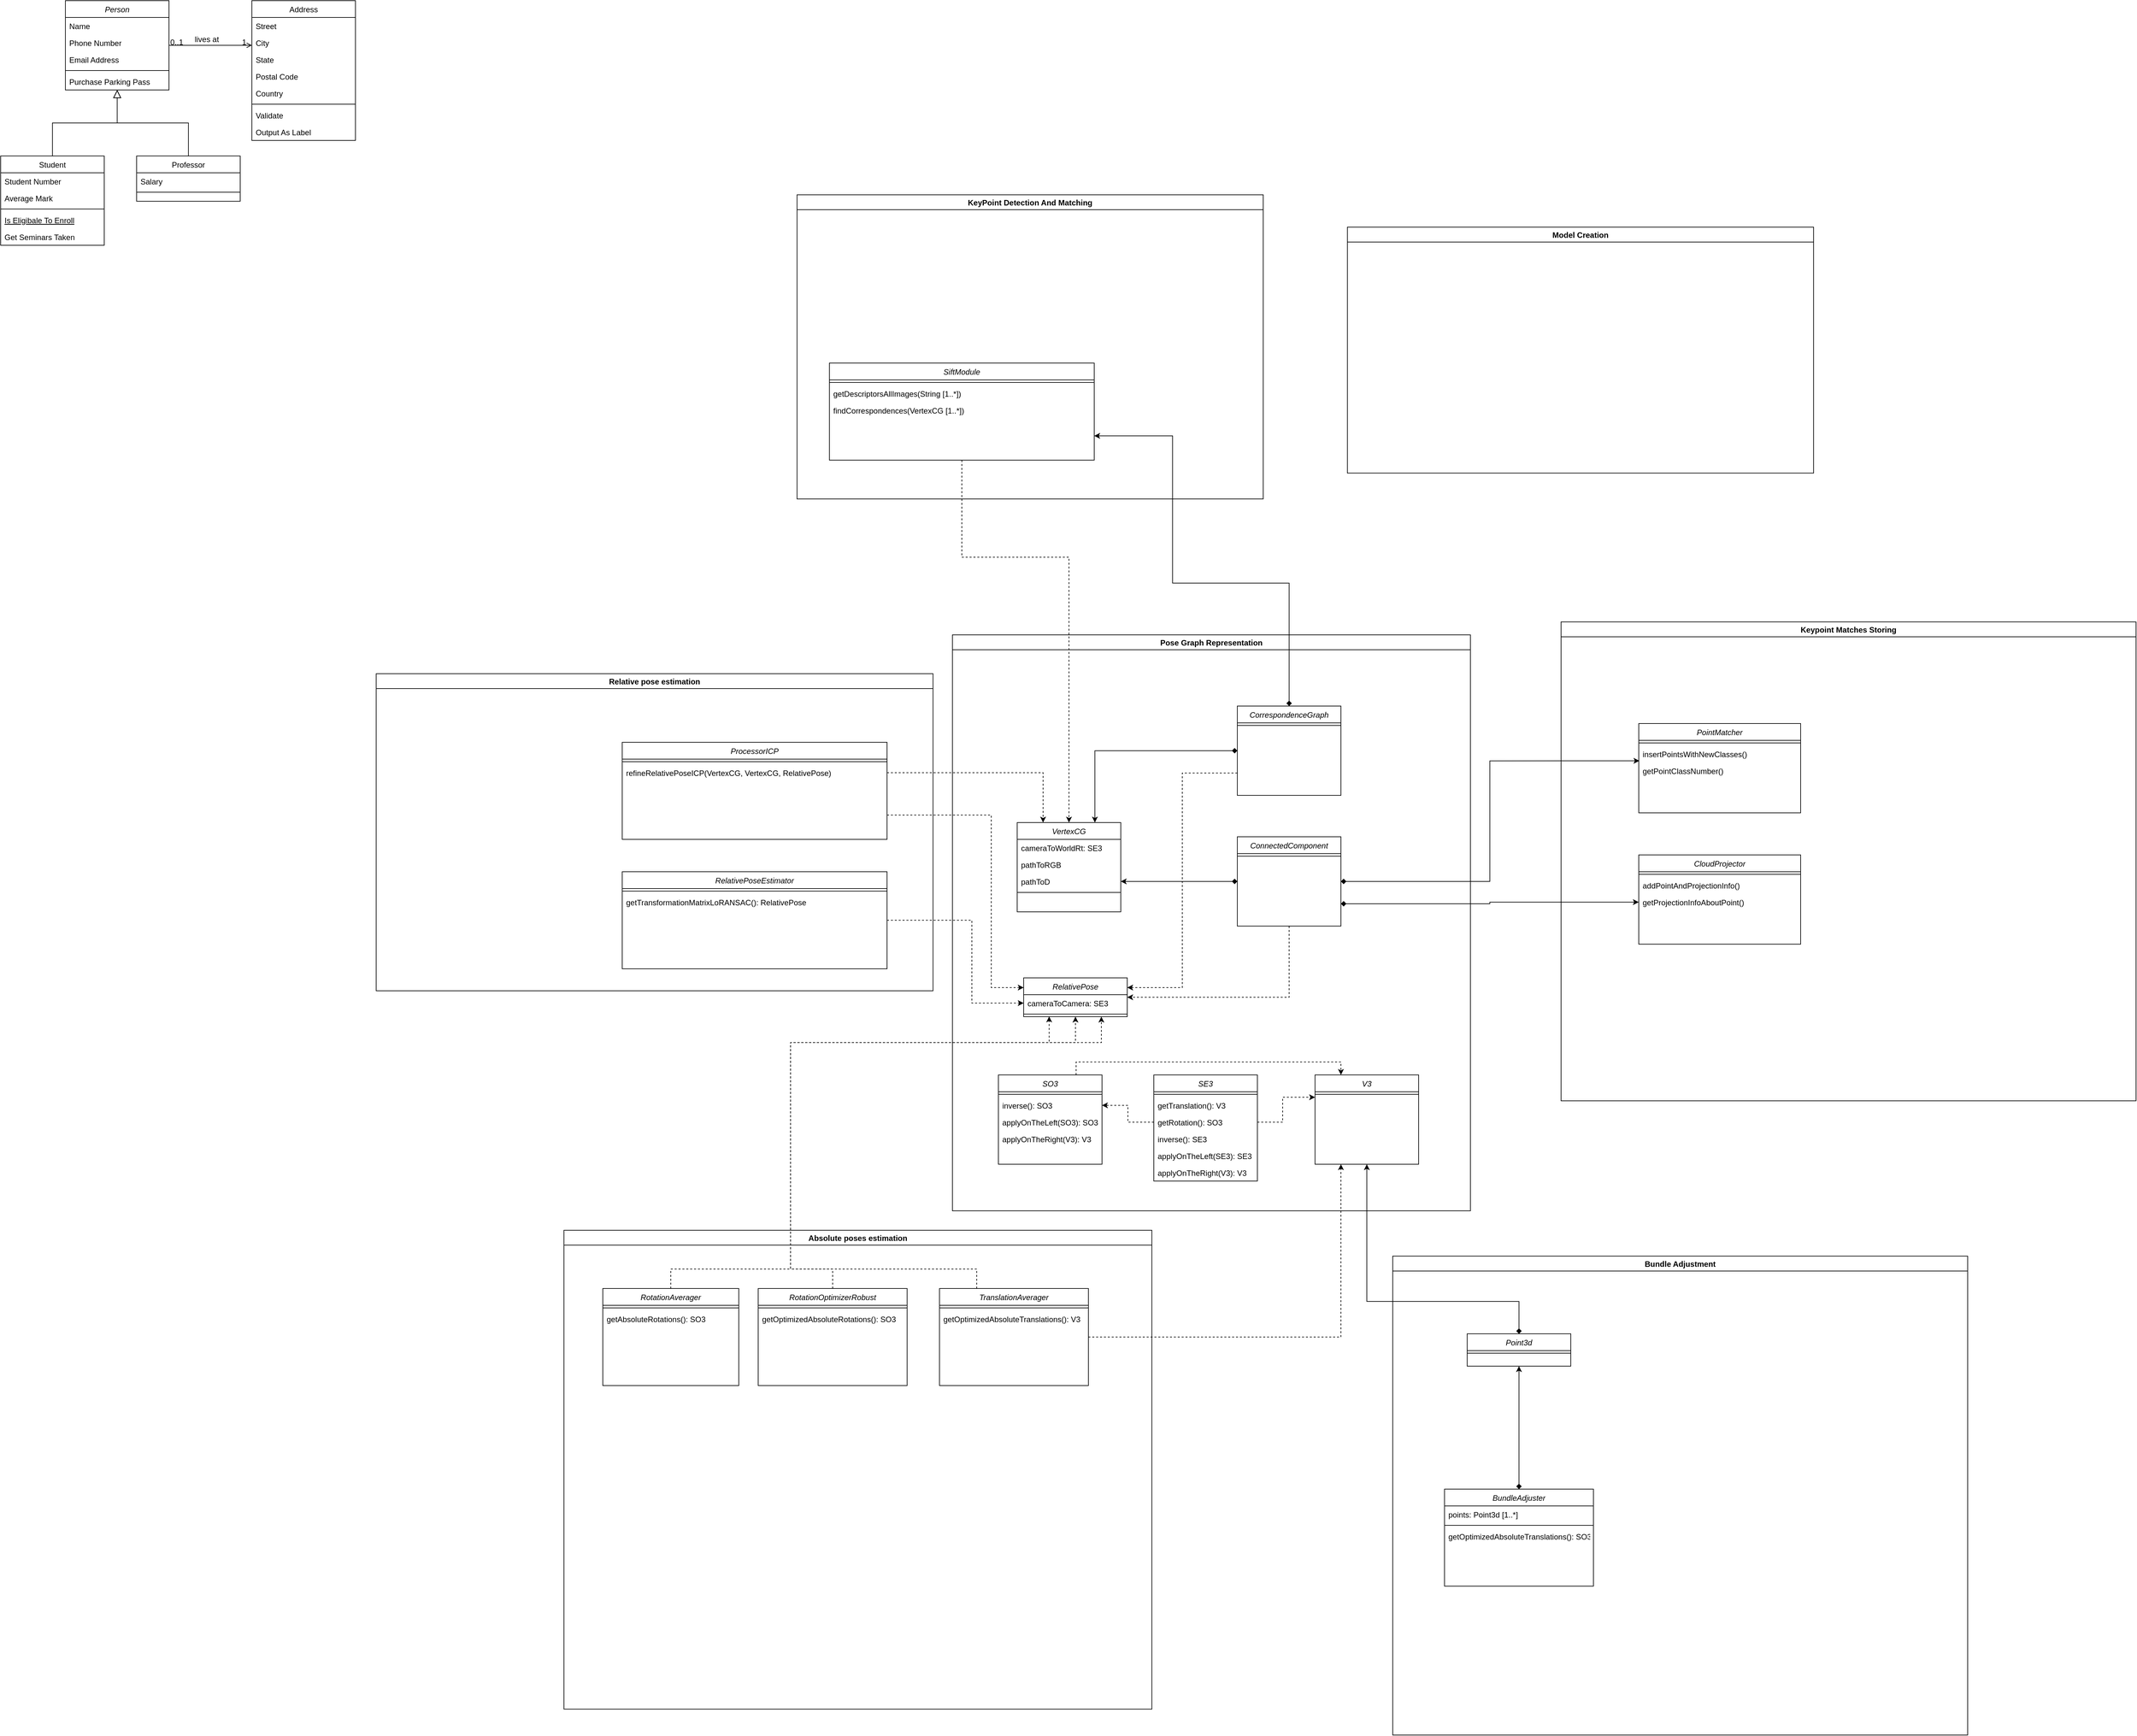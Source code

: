 <mxfile version="14.4.3" type="github">
  <diagram id="C5RBs43oDa-KdzZeNtuy" name="Page-1">
    <mxGraphModel dx="2174" dy="1967" grid="1" gridSize="10" guides="1" tooltips="1" connect="1" arrows="1" fold="1" page="1" pageScale="1" pageWidth="827" pageHeight="1169" math="0" shadow="0">
      <root>
        <mxCell id="WIyWlLk6GJQsqaUBKTNV-0" />
        <mxCell id="WIyWlLk6GJQsqaUBKTNV-1" parent="WIyWlLk6GJQsqaUBKTNV-0" />
        <mxCell id="zkfFHV4jXpPFQw0GAbJ--0" value="Person" style="swimlane;fontStyle=2;align=center;verticalAlign=top;childLayout=stackLayout;horizontal=1;startSize=26;horizontalStack=0;resizeParent=1;resizeLast=0;collapsible=1;marginBottom=0;rounded=0;shadow=0;strokeWidth=1;" parent="WIyWlLk6GJQsqaUBKTNV-1" vertex="1">
          <mxGeometry x="-200" y="-670" width="160" height="138" as="geometry">
            <mxRectangle x="230" y="140" width="160" height="26" as="alternateBounds" />
          </mxGeometry>
        </mxCell>
        <mxCell id="zkfFHV4jXpPFQw0GAbJ--1" value="Name" style="text;align=left;verticalAlign=top;spacingLeft=4;spacingRight=4;overflow=hidden;rotatable=0;points=[[0,0.5],[1,0.5]];portConstraint=eastwest;" parent="zkfFHV4jXpPFQw0GAbJ--0" vertex="1">
          <mxGeometry y="26" width="160" height="26" as="geometry" />
        </mxCell>
        <mxCell id="zkfFHV4jXpPFQw0GAbJ--2" value="Phone Number" style="text;align=left;verticalAlign=top;spacingLeft=4;spacingRight=4;overflow=hidden;rotatable=0;points=[[0,0.5],[1,0.5]];portConstraint=eastwest;rounded=0;shadow=0;html=0;" parent="zkfFHV4jXpPFQw0GAbJ--0" vertex="1">
          <mxGeometry y="52" width="160" height="26" as="geometry" />
        </mxCell>
        <mxCell id="zkfFHV4jXpPFQw0GAbJ--3" value="Email Address" style="text;align=left;verticalAlign=top;spacingLeft=4;spacingRight=4;overflow=hidden;rotatable=0;points=[[0,0.5],[1,0.5]];portConstraint=eastwest;rounded=0;shadow=0;html=0;" parent="zkfFHV4jXpPFQw0GAbJ--0" vertex="1">
          <mxGeometry y="78" width="160" height="26" as="geometry" />
        </mxCell>
        <mxCell id="zkfFHV4jXpPFQw0GAbJ--4" value="" style="line;html=1;strokeWidth=1;align=left;verticalAlign=middle;spacingTop=-1;spacingLeft=3;spacingRight=3;rotatable=0;labelPosition=right;points=[];portConstraint=eastwest;" parent="zkfFHV4jXpPFQw0GAbJ--0" vertex="1">
          <mxGeometry y="104" width="160" height="8" as="geometry" />
        </mxCell>
        <mxCell id="zkfFHV4jXpPFQw0GAbJ--5" value="Purchase Parking Pass" style="text;align=left;verticalAlign=top;spacingLeft=4;spacingRight=4;overflow=hidden;rotatable=0;points=[[0,0.5],[1,0.5]];portConstraint=eastwest;" parent="zkfFHV4jXpPFQw0GAbJ--0" vertex="1">
          <mxGeometry y="112" width="160" height="26" as="geometry" />
        </mxCell>
        <mxCell id="zkfFHV4jXpPFQw0GAbJ--6" value="Student" style="swimlane;fontStyle=0;align=center;verticalAlign=top;childLayout=stackLayout;horizontal=1;startSize=26;horizontalStack=0;resizeParent=1;resizeLast=0;collapsible=1;marginBottom=0;rounded=0;shadow=0;strokeWidth=1;" parent="WIyWlLk6GJQsqaUBKTNV-1" vertex="1">
          <mxGeometry x="-300" y="-430" width="160" height="138" as="geometry">
            <mxRectangle x="130" y="380" width="160" height="26" as="alternateBounds" />
          </mxGeometry>
        </mxCell>
        <mxCell id="zkfFHV4jXpPFQw0GAbJ--7" value="Student Number" style="text;align=left;verticalAlign=top;spacingLeft=4;spacingRight=4;overflow=hidden;rotatable=0;points=[[0,0.5],[1,0.5]];portConstraint=eastwest;" parent="zkfFHV4jXpPFQw0GAbJ--6" vertex="1">
          <mxGeometry y="26" width="160" height="26" as="geometry" />
        </mxCell>
        <mxCell id="zkfFHV4jXpPFQw0GAbJ--8" value="Average Mark" style="text;align=left;verticalAlign=top;spacingLeft=4;spacingRight=4;overflow=hidden;rotatable=0;points=[[0,0.5],[1,0.5]];portConstraint=eastwest;rounded=0;shadow=0;html=0;" parent="zkfFHV4jXpPFQw0GAbJ--6" vertex="1">
          <mxGeometry y="52" width="160" height="26" as="geometry" />
        </mxCell>
        <mxCell id="zkfFHV4jXpPFQw0GAbJ--9" value="" style="line;html=1;strokeWidth=1;align=left;verticalAlign=middle;spacingTop=-1;spacingLeft=3;spacingRight=3;rotatable=0;labelPosition=right;points=[];portConstraint=eastwest;" parent="zkfFHV4jXpPFQw0GAbJ--6" vertex="1">
          <mxGeometry y="78" width="160" height="8" as="geometry" />
        </mxCell>
        <mxCell id="zkfFHV4jXpPFQw0GAbJ--10" value="Is Eligibale To Enroll" style="text;align=left;verticalAlign=top;spacingLeft=4;spacingRight=4;overflow=hidden;rotatable=0;points=[[0,0.5],[1,0.5]];portConstraint=eastwest;fontStyle=4" parent="zkfFHV4jXpPFQw0GAbJ--6" vertex="1">
          <mxGeometry y="86" width="160" height="26" as="geometry" />
        </mxCell>
        <mxCell id="zkfFHV4jXpPFQw0GAbJ--11" value="Get Seminars Taken" style="text;align=left;verticalAlign=top;spacingLeft=4;spacingRight=4;overflow=hidden;rotatable=0;points=[[0,0.5],[1,0.5]];portConstraint=eastwest;" parent="zkfFHV4jXpPFQw0GAbJ--6" vertex="1">
          <mxGeometry y="112" width="160" height="26" as="geometry" />
        </mxCell>
        <mxCell id="zkfFHV4jXpPFQw0GAbJ--12" value="" style="endArrow=block;endSize=10;endFill=0;shadow=0;strokeWidth=1;rounded=0;edgeStyle=elbowEdgeStyle;elbow=vertical;" parent="WIyWlLk6GJQsqaUBKTNV-1" source="zkfFHV4jXpPFQw0GAbJ--6" target="zkfFHV4jXpPFQw0GAbJ--0" edge="1">
          <mxGeometry width="160" relative="1" as="geometry">
            <mxPoint x="-220" y="-587" as="sourcePoint" />
            <mxPoint x="-220" y="-587" as="targetPoint" />
          </mxGeometry>
        </mxCell>
        <mxCell id="zkfFHV4jXpPFQw0GAbJ--13" value="Professor" style="swimlane;fontStyle=0;align=center;verticalAlign=top;childLayout=stackLayout;horizontal=1;startSize=26;horizontalStack=0;resizeParent=1;resizeLast=0;collapsible=1;marginBottom=0;rounded=0;shadow=0;strokeWidth=1;" parent="WIyWlLk6GJQsqaUBKTNV-1" vertex="1">
          <mxGeometry x="-90" y="-430" width="160" height="70" as="geometry">
            <mxRectangle x="340" y="380" width="170" height="26" as="alternateBounds" />
          </mxGeometry>
        </mxCell>
        <mxCell id="zkfFHV4jXpPFQw0GAbJ--14" value="Salary" style="text;align=left;verticalAlign=top;spacingLeft=4;spacingRight=4;overflow=hidden;rotatable=0;points=[[0,0.5],[1,0.5]];portConstraint=eastwest;" parent="zkfFHV4jXpPFQw0GAbJ--13" vertex="1">
          <mxGeometry y="26" width="160" height="26" as="geometry" />
        </mxCell>
        <mxCell id="zkfFHV4jXpPFQw0GAbJ--15" value="" style="line;html=1;strokeWidth=1;align=left;verticalAlign=middle;spacingTop=-1;spacingLeft=3;spacingRight=3;rotatable=0;labelPosition=right;points=[];portConstraint=eastwest;" parent="zkfFHV4jXpPFQw0GAbJ--13" vertex="1">
          <mxGeometry y="52" width="160" height="8" as="geometry" />
        </mxCell>
        <mxCell id="zkfFHV4jXpPFQw0GAbJ--16" value="" style="endArrow=block;endSize=10;endFill=0;shadow=0;strokeWidth=1;rounded=0;edgeStyle=elbowEdgeStyle;elbow=vertical;" parent="WIyWlLk6GJQsqaUBKTNV-1" source="zkfFHV4jXpPFQw0GAbJ--13" target="zkfFHV4jXpPFQw0GAbJ--0" edge="1">
          <mxGeometry width="160" relative="1" as="geometry">
            <mxPoint x="-210" y="-417" as="sourcePoint" />
            <mxPoint x="-110" y="-519" as="targetPoint" />
          </mxGeometry>
        </mxCell>
        <mxCell id="zkfFHV4jXpPFQw0GAbJ--17" value="Address" style="swimlane;fontStyle=0;align=center;verticalAlign=top;childLayout=stackLayout;horizontal=1;startSize=26;horizontalStack=0;resizeParent=1;resizeLast=0;collapsible=1;marginBottom=0;rounded=0;shadow=0;strokeWidth=1;" parent="WIyWlLk6GJQsqaUBKTNV-1" vertex="1">
          <mxGeometry x="88" y="-670" width="160" height="216" as="geometry">
            <mxRectangle x="550" y="140" width="160" height="26" as="alternateBounds" />
          </mxGeometry>
        </mxCell>
        <mxCell id="zkfFHV4jXpPFQw0GAbJ--18" value="Street" style="text;align=left;verticalAlign=top;spacingLeft=4;spacingRight=4;overflow=hidden;rotatable=0;points=[[0,0.5],[1,0.5]];portConstraint=eastwest;" parent="zkfFHV4jXpPFQw0GAbJ--17" vertex="1">
          <mxGeometry y="26" width="160" height="26" as="geometry" />
        </mxCell>
        <mxCell id="zkfFHV4jXpPFQw0GAbJ--19" value="City" style="text;align=left;verticalAlign=top;spacingLeft=4;spacingRight=4;overflow=hidden;rotatable=0;points=[[0,0.5],[1,0.5]];portConstraint=eastwest;rounded=0;shadow=0;html=0;" parent="zkfFHV4jXpPFQw0GAbJ--17" vertex="1">
          <mxGeometry y="52" width="160" height="26" as="geometry" />
        </mxCell>
        <mxCell id="zkfFHV4jXpPFQw0GAbJ--20" value="State" style="text;align=left;verticalAlign=top;spacingLeft=4;spacingRight=4;overflow=hidden;rotatable=0;points=[[0,0.5],[1,0.5]];portConstraint=eastwest;rounded=0;shadow=0;html=0;" parent="zkfFHV4jXpPFQw0GAbJ--17" vertex="1">
          <mxGeometry y="78" width="160" height="26" as="geometry" />
        </mxCell>
        <mxCell id="zkfFHV4jXpPFQw0GAbJ--21" value="Postal Code" style="text;align=left;verticalAlign=top;spacingLeft=4;spacingRight=4;overflow=hidden;rotatable=0;points=[[0,0.5],[1,0.5]];portConstraint=eastwest;rounded=0;shadow=0;html=0;" parent="zkfFHV4jXpPFQw0GAbJ--17" vertex="1">
          <mxGeometry y="104" width="160" height="26" as="geometry" />
        </mxCell>
        <mxCell id="zkfFHV4jXpPFQw0GAbJ--22" value="Country" style="text;align=left;verticalAlign=top;spacingLeft=4;spacingRight=4;overflow=hidden;rotatable=0;points=[[0,0.5],[1,0.5]];portConstraint=eastwest;rounded=0;shadow=0;html=0;" parent="zkfFHV4jXpPFQw0GAbJ--17" vertex="1">
          <mxGeometry y="130" width="160" height="26" as="geometry" />
        </mxCell>
        <mxCell id="zkfFHV4jXpPFQw0GAbJ--23" value="" style="line;html=1;strokeWidth=1;align=left;verticalAlign=middle;spacingTop=-1;spacingLeft=3;spacingRight=3;rotatable=0;labelPosition=right;points=[];portConstraint=eastwest;" parent="zkfFHV4jXpPFQw0GAbJ--17" vertex="1">
          <mxGeometry y="156" width="160" height="8" as="geometry" />
        </mxCell>
        <mxCell id="zkfFHV4jXpPFQw0GAbJ--24" value="Validate" style="text;align=left;verticalAlign=top;spacingLeft=4;spacingRight=4;overflow=hidden;rotatable=0;points=[[0,0.5],[1,0.5]];portConstraint=eastwest;" parent="zkfFHV4jXpPFQw0GAbJ--17" vertex="1">
          <mxGeometry y="164" width="160" height="26" as="geometry" />
        </mxCell>
        <mxCell id="zkfFHV4jXpPFQw0GAbJ--25" value="Output As Label" style="text;align=left;verticalAlign=top;spacingLeft=4;spacingRight=4;overflow=hidden;rotatable=0;points=[[0,0.5],[1,0.5]];portConstraint=eastwest;" parent="zkfFHV4jXpPFQw0GAbJ--17" vertex="1">
          <mxGeometry y="190" width="160" height="26" as="geometry" />
        </mxCell>
        <mxCell id="zkfFHV4jXpPFQw0GAbJ--26" value="" style="endArrow=open;shadow=0;strokeWidth=1;rounded=0;endFill=1;edgeStyle=elbowEdgeStyle;elbow=vertical;" parent="WIyWlLk6GJQsqaUBKTNV-1" source="zkfFHV4jXpPFQw0GAbJ--0" target="zkfFHV4jXpPFQw0GAbJ--17" edge="1">
          <mxGeometry x="0.5" y="41" relative="1" as="geometry">
            <mxPoint x="-40" y="-598" as="sourcePoint" />
            <mxPoint x="120" y="-598" as="targetPoint" />
            <mxPoint x="-40" y="32" as="offset" />
          </mxGeometry>
        </mxCell>
        <mxCell id="zkfFHV4jXpPFQw0GAbJ--27" value="0..1" style="resizable=0;align=left;verticalAlign=bottom;labelBackgroundColor=none;fontSize=12;" parent="zkfFHV4jXpPFQw0GAbJ--26" connectable="0" vertex="1">
          <mxGeometry x="-1" relative="1" as="geometry">
            <mxPoint y="4" as="offset" />
          </mxGeometry>
        </mxCell>
        <mxCell id="zkfFHV4jXpPFQw0GAbJ--28" value="1" style="resizable=0;align=right;verticalAlign=bottom;labelBackgroundColor=none;fontSize=12;" parent="zkfFHV4jXpPFQw0GAbJ--26" connectable="0" vertex="1">
          <mxGeometry x="1" relative="1" as="geometry">
            <mxPoint x="-7" y="4" as="offset" />
          </mxGeometry>
        </mxCell>
        <mxCell id="zkfFHV4jXpPFQw0GAbJ--29" value="lives at" style="text;html=1;resizable=0;points=[];;align=center;verticalAlign=middle;labelBackgroundColor=none;rounded=0;shadow=0;strokeWidth=1;fontSize=12;" parent="zkfFHV4jXpPFQw0GAbJ--26" vertex="1" connectable="0">
          <mxGeometry x="0.5" y="49" relative="1" as="geometry">
            <mxPoint x="-38" y="40" as="offset" />
          </mxGeometry>
        </mxCell>
        <mxCell id="IcgnAojGQ9MKMJ6lJXnP-0" value="Pose Graph Representation" style="swimlane;" vertex="1" parent="WIyWlLk6GJQsqaUBKTNV-1">
          <mxGeometry x="1170" y="310" width="800" height="890" as="geometry" />
        </mxCell>
        <mxCell id="IcgnAojGQ9MKMJ6lJXnP-6" value="VertexCG" style="swimlane;fontStyle=2;align=center;verticalAlign=top;childLayout=stackLayout;horizontal=1;startSize=26;horizontalStack=0;resizeParent=1;resizeLast=0;collapsible=1;marginBottom=0;rounded=0;shadow=0;strokeWidth=1;" vertex="1" parent="IcgnAojGQ9MKMJ6lJXnP-0">
          <mxGeometry x="100" y="290" width="160" height="138" as="geometry">
            <mxRectangle x="230" y="140" width="160" height="26" as="alternateBounds" />
          </mxGeometry>
        </mxCell>
        <mxCell id="IcgnAojGQ9MKMJ6lJXnP-7" value="cameraToWorldRt: SE3" style="text;align=left;verticalAlign=top;spacingLeft=4;spacingRight=4;overflow=hidden;rotatable=0;points=[[0,0.5],[1,0.5]];portConstraint=eastwest;" vertex="1" parent="IcgnAojGQ9MKMJ6lJXnP-6">
          <mxGeometry y="26" width="160" height="26" as="geometry" />
        </mxCell>
        <mxCell id="IcgnAojGQ9MKMJ6lJXnP-8" value="pathToRGB" style="text;align=left;verticalAlign=top;spacingLeft=4;spacingRight=4;overflow=hidden;rotatable=0;points=[[0,0.5],[1,0.5]];portConstraint=eastwest;rounded=0;shadow=0;html=0;" vertex="1" parent="IcgnAojGQ9MKMJ6lJXnP-6">
          <mxGeometry y="52" width="160" height="26" as="geometry" />
        </mxCell>
        <mxCell id="IcgnAojGQ9MKMJ6lJXnP-9" value="pathToD" style="text;align=left;verticalAlign=top;spacingLeft=4;spacingRight=4;overflow=hidden;rotatable=0;points=[[0,0.5],[1,0.5]];portConstraint=eastwest;rounded=0;shadow=0;html=0;" vertex="1" parent="IcgnAojGQ9MKMJ6lJXnP-6">
          <mxGeometry y="78" width="160" height="26" as="geometry" />
        </mxCell>
        <mxCell id="IcgnAojGQ9MKMJ6lJXnP-10" value="" style="line;html=1;strokeWidth=1;align=left;verticalAlign=middle;spacingTop=-1;spacingLeft=3;spacingRight=3;rotatable=0;labelPosition=right;points=[];portConstraint=eastwest;" vertex="1" parent="IcgnAojGQ9MKMJ6lJXnP-6">
          <mxGeometry y="104" width="160" height="8" as="geometry" />
        </mxCell>
        <mxCell id="IcgnAojGQ9MKMJ6lJXnP-17" style="edgeStyle=orthogonalEdgeStyle;rounded=0;orthogonalLoop=1;jettySize=auto;html=1;exitX=0;exitY=0.5;exitDx=0;exitDy=0;entryX=0.75;entryY=0;entryDx=0;entryDy=0;startArrow=diamond;startFill=1;" edge="1" parent="IcgnAojGQ9MKMJ6lJXnP-0" source="IcgnAojGQ9MKMJ6lJXnP-12" target="IcgnAojGQ9MKMJ6lJXnP-6">
          <mxGeometry relative="1" as="geometry" />
        </mxCell>
        <mxCell id="IcgnAojGQ9MKMJ6lJXnP-53" style="edgeStyle=orthogonalEdgeStyle;rounded=0;orthogonalLoop=1;jettySize=auto;html=1;exitX=0;exitY=0.75;exitDx=0;exitDy=0;entryX=1;entryY=0.25;entryDx=0;entryDy=0;dashed=1;startArrow=none;startFill=0;" edge="1" parent="IcgnAojGQ9MKMJ6lJXnP-0" source="IcgnAojGQ9MKMJ6lJXnP-12" target="IcgnAojGQ9MKMJ6lJXnP-43">
          <mxGeometry relative="1" as="geometry" />
        </mxCell>
        <mxCell id="IcgnAojGQ9MKMJ6lJXnP-12" value="CorrespondenceGraph" style="swimlane;fontStyle=2;align=center;verticalAlign=top;childLayout=stackLayout;horizontal=1;startSize=26;horizontalStack=0;resizeParent=1;resizeLast=0;collapsible=1;marginBottom=0;rounded=0;shadow=0;strokeWidth=1;" vertex="1" parent="IcgnAojGQ9MKMJ6lJXnP-0">
          <mxGeometry x="440" y="110" width="160" height="138" as="geometry">
            <mxRectangle x="230" y="140" width="160" height="26" as="alternateBounds" />
          </mxGeometry>
        </mxCell>
        <mxCell id="IcgnAojGQ9MKMJ6lJXnP-16" value="" style="line;html=1;strokeWidth=1;align=left;verticalAlign=middle;spacingTop=-1;spacingLeft=3;spacingRight=3;rotatable=0;labelPosition=right;points=[];portConstraint=eastwest;" vertex="1" parent="IcgnAojGQ9MKMJ6lJXnP-12">
          <mxGeometry y="26" width="160" height="8" as="geometry" />
        </mxCell>
        <mxCell id="IcgnAojGQ9MKMJ6lJXnP-20" style="edgeStyle=orthogonalEdgeStyle;rounded=0;orthogonalLoop=1;jettySize=auto;html=1;exitX=0;exitY=0.5;exitDx=0;exitDy=0;entryX=1;entryY=0.5;entryDx=0;entryDy=0;startArrow=diamond;startFill=1;" edge="1" parent="IcgnAojGQ9MKMJ6lJXnP-0" source="IcgnAojGQ9MKMJ6lJXnP-18" target="IcgnAojGQ9MKMJ6lJXnP-9">
          <mxGeometry relative="1" as="geometry" />
        </mxCell>
        <mxCell id="IcgnAojGQ9MKMJ6lJXnP-52" style="edgeStyle=orthogonalEdgeStyle;rounded=0;orthogonalLoop=1;jettySize=auto;html=1;exitX=0.5;exitY=1;exitDx=0;exitDy=0;entryX=1;entryY=0.5;entryDx=0;entryDy=0;dashed=1;startArrow=none;startFill=0;" edge="1" parent="IcgnAojGQ9MKMJ6lJXnP-0" source="IcgnAojGQ9MKMJ6lJXnP-18" target="IcgnAojGQ9MKMJ6lJXnP-43">
          <mxGeometry relative="1" as="geometry" />
        </mxCell>
        <mxCell id="IcgnAojGQ9MKMJ6lJXnP-18" value="ConnectedComponent" style="swimlane;fontStyle=2;align=center;verticalAlign=top;childLayout=stackLayout;horizontal=1;startSize=26;horizontalStack=0;resizeParent=1;resizeLast=0;collapsible=1;marginBottom=0;rounded=0;shadow=0;strokeWidth=1;" vertex="1" parent="IcgnAojGQ9MKMJ6lJXnP-0">
          <mxGeometry x="440" y="312" width="160" height="138" as="geometry">
            <mxRectangle x="230" y="140" width="160" height="26" as="alternateBounds" />
          </mxGeometry>
        </mxCell>
        <mxCell id="IcgnAojGQ9MKMJ6lJXnP-19" value="" style="line;html=1;strokeWidth=1;align=left;verticalAlign=middle;spacingTop=-1;spacingLeft=3;spacingRight=3;rotatable=0;labelPosition=right;points=[];portConstraint=eastwest;" vertex="1" parent="IcgnAojGQ9MKMJ6lJXnP-18">
          <mxGeometry y="26" width="160" height="8" as="geometry" />
        </mxCell>
        <mxCell id="IcgnAojGQ9MKMJ6lJXnP-43" value="RelativePose" style="swimlane;fontStyle=2;align=center;verticalAlign=top;childLayout=stackLayout;horizontal=1;startSize=26;horizontalStack=0;resizeParent=1;resizeLast=0;collapsible=1;marginBottom=0;rounded=0;shadow=0;strokeWidth=1;" vertex="1" parent="IcgnAojGQ9MKMJ6lJXnP-0">
          <mxGeometry x="110" y="530" width="160" height="60" as="geometry">
            <mxRectangle x="230" y="140" width="160" height="26" as="alternateBounds" />
          </mxGeometry>
        </mxCell>
        <mxCell id="IcgnAojGQ9MKMJ6lJXnP-44" value="cameraToCamera: SE3" style="text;align=left;verticalAlign=top;spacingLeft=4;spacingRight=4;overflow=hidden;rotatable=0;points=[[0,0.5],[1,0.5]];portConstraint=eastwest;" vertex="1" parent="IcgnAojGQ9MKMJ6lJXnP-43">
          <mxGeometry y="26" width="160" height="26" as="geometry" />
        </mxCell>
        <mxCell id="IcgnAojGQ9MKMJ6lJXnP-47" value="" style="line;html=1;strokeWidth=1;align=left;verticalAlign=middle;spacingTop=-1;spacingLeft=3;spacingRight=3;rotatable=0;labelPosition=right;points=[];portConstraint=eastwest;" vertex="1" parent="IcgnAojGQ9MKMJ6lJXnP-43">
          <mxGeometry y="52" width="160" height="8" as="geometry" />
        </mxCell>
        <mxCell id="IcgnAojGQ9MKMJ6lJXnP-104" style="edgeStyle=orthogonalEdgeStyle;rounded=0;orthogonalLoop=1;jettySize=auto;html=1;exitX=1;exitY=0.5;exitDx=0;exitDy=0;entryX=0;entryY=0.25;entryDx=0;entryDy=0;startArrow=none;startFill=0;dashed=1;" edge="1" parent="IcgnAojGQ9MKMJ6lJXnP-0" source="IcgnAojGQ9MKMJ6lJXnP-71" target="IcgnAojGQ9MKMJ6lJXnP-88">
          <mxGeometry relative="1" as="geometry">
            <Array as="points">
              <mxPoint x="510" y="753" />
              <mxPoint x="510" y="715" />
            </Array>
          </mxGeometry>
        </mxCell>
        <mxCell id="IcgnAojGQ9MKMJ6lJXnP-63" value="SE3" style="swimlane;fontStyle=2;align=center;verticalAlign=top;childLayout=stackLayout;horizontal=1;startSize=26;horizontalStack=0;resizeParent=1;resizeLast=0;collapsible=1;marginBottom=0;rounded=0;shadow=0;strokeWidth=1;" vertex="1" parent="IcgnAojGQ9MKMJ6lJXnP-0">
          <mxGeometry x="311" y="680" width="160" height="164" as="geometry">
            <mxRectangle x="230" y="140" width="160" height="26" as="alternateBounds" />
          </mxGeometry>
        </mxCell>
        <mxCell id="IcgnAojGQ9MKMJ6lJXnP-65" value="" style="line;html=1;strokeWidth=1;align=left;verticalAlign=middle;spacingTop=-1;spacingLeft=3;spacingRight=3;rotatable=0;labelPosition=right;points=[];portConstraint=eastwest;" vertex="1" parent="IcgnAojGQ9MKMJ6lJXnP-63">
          <mxGeometry y="26" width="160" height="8" as="geometry" />
        </mxCell>
        <mxCell id="IcgnAojGQ9MKMJ6lJXnP-72" value="getTranslation(): V3" style="text;align=left;verticalAlign=top;spacingLeft=4;spacingRight=4;overflow=hidden;rotatable=0;points=[[0,0.5],[1,0.5]];portConstraint=eastwest;" vertex="1" parent="IcgnAojGQ9MKMJ6lJXnP-63">
          <mxGeometry y="34" width="160" height="26" as="geometry" />
        </mxCell>
        <mxCell id="IcgnAojGQ9MKMJ6lJXnP-71" value="getRotation(): SO3" style="text;align=left;verticalAlign=top;spacingLeft=4;spacingRight=4;overflow=hidden;rotatable=0;points=[[0,0.5],[1,0.5]];portConstraint=eastwest;" vertex="1" parent="IcgnAojGQ9MKMJ6lJXnP-63">
          <mxGeometry y="60" width="160" height="26" as="geometry" />
        </mxCell>
        <mxCell id="IcgnAojGQ9MKMJ6lJXnP-73" value="inverse(): SE3" style="text;align=left;verticalAlign=top;spacingLeft=4;spacingRight=4;overflow=hidden;rotatable=0;points=[[0,0.5],[1,0.5]];portConstraint=eastwest;" vertex="1" parent="IcgnAojGQ9MKMJ6lJXnP-63">
          <mxGeometry y="86" width="160" height="26" as="geometry" />
        </mxCell>
        <mxCell id="IcgnAojGQ9MKMJ6lJXnP-74" value="applyOnTheLeft(SE3): SE3" style="text;align=left;verticalAlign=top;spacingLeft=4;spacingRight=4;overflow=hidden;rotatable=0;points=[[0,0.5],[1,0.5]];portConstraint=eastwest;" vertex="1" parent="IcgnAojGQ9MKMJ6lJXnP-63">
          <mxGeometry y="112" width="160" height="26" as="geometry" />
        </mxCell>
        <mxCell id="IcgnAojGQ9MKMJ6lJXnP-101" value="applyOnTheRight(V3): V3" style="text;align=left;verticalAlign=top;spacingLeft=4;spacingRight=4;overflow=hidden;rotatable=0;points=[[0,0.5],[1,0.5]];portConstraint=eastwest;" vertex="1" parent="IcgnAojGQ9MKMJ6lJXnP-63">
          <mxGeometry y="138" width="160" height="26" as="geometry" />
        </mxCell>
        <mxCell id="IcgnAojGQ9MKMJ6lJXnP-103" style="edgeStyle=orthogonalEdgeStyle;rounded=0;orthogonalLoop=1;jettySize=auto;html=1;exitX=0.75;exitY=0;exitDx=0;exitDy=0;entryX=0.25;entryY=0;entryDx=0;entryDy=0;dashed=1;startArrow=none;startFill=0;" edge="1" parent="IcgnAojGQ9MKMJ6lJXnP-0" source="IcgnAojGQ9MKMJ6lJXnP-75" target="IcgnAojGQ9MKMJ6lJXnP-88">
          <mxGeometry relative="1" as="geometry" />
        </mxCell>
        <mxCell id="IcgnAojGQ9MKMJ6lJXnP-75" value="SO3" style="swimlane;fontStyle=2;align=center;verticalAlign=top;childLayout=stackLayout;horizontal=1;startSize=26;horizontalStack=0;resizeParent=1;resizeLast=0;collapsible=1;marginBottom=0;rounded=0;shadow=0;strokeWidth=1;" vertex="1" parent="IcgnAojGQ9MKMJ6lJXnP-0">
          <mxGeometry x="71" y="680" width="160" height="138" as="geometry">
            <mxRectangle x="230" y="140" width="160" height="26" as="alternateBounds" />
          </mxGeometry>
        </mxCell>
        <mxCell id="IcgnAojGQ9MKMJ6lJXnP-76" value="" style="line;html=1;strokeWidth=1;align=left;verticalAlign=middle;spacingTop=-1;spacingLeft=3;spacingRight=3;rotatable=0;labelPosition=right;points=[];portConstraint=eastwest;" vertex="1" parent="IcgnAojGQ9MKMJ6lJXnP-75">
          <mxGeometry y="26" width="160" height="8" as="geometry" />
        </mxCell>
        <mxCell id="IcgnAojGQ9MKMJ6lJXnP-79" value="inverse(): SO3" style="text;align=left;verticalAlign=top;spacingLeft=4;spacingRight=4;overflow=hidden;rotatable=0;points=[[0,0.5],[1,0.5]];portConstraint=eastwest;" vertex="1" parent="IcgnAojGQ9MKMJ6lJXnP-75">
          <mxGeometry y="34" width="160" height="26" as="geometry" />
        </mxCell>
        <mxCell id="IcgnAojGQ9MKMJ6lJXnP-80" value="applyOnTheLeft(SO3): SO3" style="text;align=left;verticalAlign=top;spacingLeft=4;spacingRight=4;overflow=hidden;rotatable=0;points=[[0,0.5],[1,0.5]];portConstraint=eastwest;" vertex="1" parent="IcgnAojGQ9MKMJ6lJXnP-75">
          <mxGeometry y="60" width="160" height="26" as="geometry" />
        </mxCell>
        <mxCell id="IcgnAojGQ9MKMJ6lJXnP-102" value="applyOnTheRight(V3): V3" style="text;align=left;verticalAlign=top;spacingLeft=4;spacingRight=4;overflow=hidden;rotatable=0;points=[[0,0.5],[1,0.5]];portConstraint=eastwest;" vertex="1" parent="IcgnAojGQ9MKMJ6lJXnP-75">
          <mxGeometry y="86" width="160" height="26" as="geometry" />
        </mxCell>
        <mxCell id="IcgnAojGQ9MKMJ6lJXnP-81" style="edgeStyle=orthogonalEdgeStyle;rounded=0;orthogonalLoop=1;jettySize=auto;html=1;exitX=0;exitY=0.5;exitDx=0;exitDy=0;entryX=1;entryY=0.5;entryDx=0;entryDy=0;startArrow=none;startFill=0;dashed=1;" edge="1" parent="IcgnAojGQ9MKMJ6lJXnP-0" source="IcgnAojGQ9MKMJ6lJXnP-71" target="IcgnAojGQ9MKMJ6lJXnP-79">
          <mxGeometry relative="1" as="geometry" />
        </mxCell>
        <mxCell id="IcgnAojGQ9MKMJ6lJXnP-88" value="V3" style="swimlane;fontStyle=2;align=center;verticalAlign=top;childLayout=stackLayout;horizontal=1;startSize=26;horizontalStack=0;resizeParent=1;resizeLast=0;collapsible=1;marginBottom=0;rounded=0;shadow=0;strokeWidth=1;" vertex="1" parent="IcgnAojGQ9MKMJ6lJXnP-0">
          <mxGeometry x="560" y="680" width="160" height="138" as="geometry">
            <mxRectangle x="230" y="140" width="160" height="26" as="alternateBounds" />
          </mxGeometry>
        </mxCell>
        <mxCell id="IcgnAojGQ9MKMJ6lJXnP-89" value="" style="line;html=1;strokeWidth=1;align=left;verticalAlign=middle;spacingTop=-1;spacingLeft=3;spacingRight=3;rotatable=0;labelPosition=right;points=[];portConstraint=eastwest;" vertex="1" parent="IcgnAojGQ9MKMJ6lJXnP-88">
          <mxGeometry y="26" width="160" height="8" as="geometry" />
        </mxCell>
        <mxCell id="IcgnAojGQ9MKMJ6lJXnP-1" value="Relative pose estimation" style="swimlane;" vertex="1" parent="WIyWlLk6GJQsqaUBKTNV-1">
          <mxGeometry x="280" y="370" width="860" height="490" as="geometry" />
        </mxCell>
        <mxCell id="IcgnAojGQ9MKMJ6lJXnP-34" value="RelativePoseEstimator" style="swimlane;fontStyle=2;align=center;verticalAlign=top;childLayout=stackLayout;horizontal=1;startSize=26;horizontalStack=0;resizeParent=1;resizeLast=0;collapsible=1;marginBottom=0;rounded=0;shadow=0;strokeWidth=1;" vertex="1" parent="IcgnAojGQ9MKMJ6lJXnP-1">
          <mxGeometry x="380" y="306" width="409" height="150" as="geometry">
            <mxRectangle x="230" y="140" width="160" height="26" as="alternateBounds" />
          </mxGeometry>
        </mxCell>
        <mxCell id="IcgnAojGQ9MKMJ6lJXnP-35" value="" style="line;html=1;strokeWidth=1;align=left;verticalAlign=middle;spacingTop=-1;spacingLeft=3;spacingRight=3;rotatable=0;labelPosition=right;points=[];portConstraint=eastwest;" vertex="1" parent="IcgnAojGQ9MKMJ6lJXnP-34">
          <mxGeometry y="26" width="409" height="8" as="geometry" />
        </mxCell>
        <mxCell id="IcgnAojGQ9MKMJ6lJXnP-36" value="getTransformationMatrixLoRANSAC(): RelativePose" style="text;align=left;verticalAlign=top;spacingLeft=4;spacingRight=4;overflow=hidden;rotatable=0;points=[[0,0.5],[1,0.5]];portConstraint=eastwest;rounded=0;shadow=0;html=0;" vertex="1" parent="IcgnAojGQ9MKMJ6lJXnP-34">
          <mxGeometry y="34" width="409" height="26" as="geometry" />
        </mxCell>
        <mxCell id="IcgnAojGQ9MKMJ6lJXnP-39" value="ProcessorICP" style="swimlane;fontStyle=2;align=center;verticalAlign=top;childLayout=stackLayout;horizontal=1;startSize=26;horizontalStack=0;resizeParent=1;resizeLast=0;collapsible=1;marginBottom=0;rounded=0;shadow=0;strokeWidth=1;" vertex="1" parent="IcgnAojGQ9MKMJ6lJXnP-1">
          <mxGeometry x="380" y="106" width="409" height="150" as="geometry">
            <mxRectangle x="230" y="140" width="160" height="26" as="alternateBounds" />
          </mxGeometry>
        </mxCell>
        <mxCell id="IcgnAojGQ9MKMJ6lJXnP-40" value="" style="line;html=1;strokeWidth=1;align=left;verticalAlign=middle;spacingTop=-1;spacingLeft=3;spacingRight=3;rotatable=0;labelPosition=right;points=[];portConstraint=eastwest;" vertex="1" parent="IcgnAojGQ9MKMJ6lJXnP-39">
          <mxGeometry y="26" width="409" height="8" as="geometry" />
        </mxCell>
        <mxCell id="IcgnAojGQ9MKMJ6lJXnP-41" value="refineRelativePoseICP(VertexCG, VertexCG, RelativePose)" style="text;align=left;verticalAlign=top;spacingLeft=4;spacingRight=4;overflow=hidden;rotatable=0;points=[[0,0.5],[1,0.5]];portConstraint=eastwest;rounded=0;shadow=0;html=0;" vertex="1" parent="IcgnAojGQ9MKMJ6lJXnP-39">
          <mxGeometry y="34" width="409" height="26" as="geometry" />
        </mxCell>
        <mxCell id="IcgnAojGQ9MKMJ6lJXnP-2" value="Absolute poses estimation" style="swimlane;" vertex="1" parent="WIyWlLk6GJQsqaUBKTNV-1">
          <mxGeometry x="570" y="1230" width="908" height="740" as="geometry" />
        </mxCell>
        <mxCell id="IcgnAojGQ9MKMJ6lJXnP-60" value="RotationAverager" style="swimlane;fontStyle=2;align=center;verticalAlign=top;childLayout=stackLayout;horizontal=1;startSize=26;horizontalStack=0;resizeParent=1;resizeLast=0;collapsible=1;marginBottom=0;rounded=0;shadow=0;strokeWidth=1;" vertex="1" parent="IcgnAojGQ9MKMJ6lJXnP-2">
          <mxGeometry x="60" y="90" width="210" height="150" as="geometry">
            <mxRectangle x="230" y="140" width="160" height="26" as="alternateBounds" />
          </mxGeometry>
        </mxCell>
        <mxCell id="IcgnAojGQ9MKMJ6lJXnP-61" value="" style="line;html=1;strokeWidth=1;align=left;verticalAlign=middle;spacingTop=-1;spacingLeft=3;spacingRight=3;rotatable=0;labelPosition=right;points=[];portConstraint=eastwest;" vertex="1" parent="IcgnAojGQ9MKMJ6lJXnP-60">
          <mxGeometry y="26" width="210" height="8" as="geometry" />
        </mxCell>
        <mxCell id="IcgnAojGQ9MKMJ6lJXnP-62" value="getAbsoluteRotations(): SO3 " style="text;align=left;verticalAlign=top;spacingLeft=4;spacingRight=4;overflow=hidden;rotatable=0;points=[[0,0.5],[1,0.5]];portConstraint=eastwest;rounded=0;shadow=0;html=0;" vertex="1" parent="IcgnAojGQ9MKMJ6lJXnP-60">
          <mxGeometry y="34" width="210" height="26" as="geometry" />
        </mxCell>
        <mxCell id="IcgnAojGQ9MKMJ6lJXnP-82" value="RotationOptimizerRobust&#xa;" style="swimlane;fontStyle=2;align=center;verticalAlign=top;childLayout=stackLayout;horizontal=1;startSize=26;horizontalStack=0;resizeParent=1;resizeLast=0;collapsible=1;marginBottom=0;rounded=0;shadow=0;strokeWidth=1;" vertex="1" parent="IcgnAojGQ9MKMJ6lJXnP-2">
          <mxGeometry x="300" y="90" width="230" height="150" as="geometry">
            <mxRectangle x="230" y="140" width="160" height="26" as="alternateBounds" />
          </mxGeometry>
        </mxCell>
        <mxCell id="IcgnAojGQ9MKMJ6lJXnP-83" value="" style="line;html=1;strokeWidth=1;align=left;verticalAlign=middle;spacingTop=-1;spacingLeft=3;spacingRight=3;rotatable=0;labelPosition=right;points=[];portConstraint=eastwest;" vertex="1" parent="IcgnAojGQ9MKMJ6lJXnP-82">
          <mxGeometry y="26" width="230" height="8" as="geometry" />
        </mxCell>
        <mxCell id="IcgnAojGQ9MKMJ6lJXnP-84" value="getOptimizedAbsoluteRotations(): SO3 " style="text;align=left;verticalAlign=top;spacingLeft=4;spacingRight=4;overflow=hidden;rotatable=0;points=[[0,0.5],[1,0.5]];portConstraint=eastwest;rounded=0;shadow=0;html=0;" vertex="1" parent="IcgnAojGQ9MKMJ6lJXnP-82">
          <mxGeometry y="34" width="230" height="26" as="geometry" />
        </mxCell>
        <mxCell id="IcgnAojGQ9MKMJ6lJXnP-85" value="TranslationAverager&#xa;" style="swimlane;fontStyle=2;align=center;verticalAlign=top;childLayout=stackLayout;horizontal=1;startSize=26;horizontalStack=0;resizeParent=1;resizeLast=0;collapsible=1;marginBottom=0;rounded=0;shadow=0;strokeWidth=1;" vertex="1" parent="IcgnAojGQ9MKMJ6lJXnP-2">
          <mxGeometry x="580" y="90" width="230" height="150" as="geometry">
            <mxRectangle x="230" y="140" width="160" height="26" as="alternateBounds" />
          </mxGeometry>
        </mxCell>
        <mxCell id="IcgnAojGQ9MKMJ6lJXnP-86" value="" style="line;html=1;strokeWidth=1;align=left;verticalAlign=middle;spacingTop=-1;spacingLeft=3;spacingRight=3;rotatable=0;labelPosition=right;points=[];portConstraint=eastwest;" vertex="1" parent="IcgnAojGQ9MKMJ6lJXnP-85">
          <mxGeometry y="26" width="230" height="8" as="geometry" />
        </mxCell>
        <mxCell id="IcgnAojGQ9MKMJ6lJXnP-87" value="getOptimizedAbsoluteTranslations(): V3 " style="text;align=left;verticalAlign=top;spacingLeft=4;spacingRight=4;overflow=hidden;rotatable=0;points=[[0,0.5],[1,0.5]];portConstraint=eastwest;rounded=0;shadow=0;html=0;" vertex="1" parent="IcgnAojGQ9MKMJ6lJXnP-85">
          <mxGeometry y="34" width="230" height="26" as="geometry" />
        </mxCell>
        <mxCell id="IcgnAojGQ9MKMJ6lJXnP-3" value="Bundle Adjustment" style="swimlane;" vertex="1" parent="WIyWlLk6GJQsqaUBKTNV-1">
          <mxGeometry x="1850" y="1270" width="888" height="740" as="geometry" />
        </mxCell>
        <mxCell id="IcgnAojGQ9MKMJ6lJXnP-116" style="edgeStyle=orthogonalEdgeStyle;rounded=0;orthogonalLoop=1;jettySize=auto;html=1;exitX=0.5;exitY=0;exitDx=0;exitDy=0;entryX=0.5;entryY=1;entryDx=0;entryDy=0;startArrow=diamond;startFill=1;" edge="1" parent="IcgnAojGQ9MKMJ6lJXnP-3" source="IcgnAojGQ9MKMJ6lJXnP-108" target="IcgnAojGQ9MKMJ6lJXnP-113">
          <mxGeometry relative="1" as="geometry" />
        </mxCell>
        <mxCell id="IcgnAojGQ9MKMJ6lJXnP-108" value="BundleAdjuster" style="swimlane;fontStyle=2;align=center;verticalAlign=top;childLayout=stackLayout;horizontal=1;startSize=26;horizontalStack=0;resizeParent=1;resizeLast=0;collapsible=1;marginBottom=0;rounded=0;shadow=0;strokeWidth=1;" vertex="1" parent="IcgnAojGQ9MKMJ6lJXnP-3">
          <mxGeometry x="80" y="360" width="230" height="150" as="geometry">
            <mxRectangle x="230" y="140" width="160" height="26" as="alternateBounds" />
          </mxGeometry>
        </mxCell>
        <mxCell id="IcgnAojGQ9MKMJ6lJXnP-111" value="points: Point3d [1..*]" style="text;align=left;verticalAlign=top;spacingLeft=4;spacingRight=4;overflow=hidden;rotatable=0;points=[[0,0.5],[1,0.5]];portConstraint=eastwest;" vertex="1" parent="IcgnAojGQ9MKMJ6lJXnP-108">
          <mxGeometry y="26" width="230" height="26" as="geometry" />
        </mxCell>
        <mxCell id="IcgnAojGQ9MKMJ6lJXnP-109" value="" style="line;html=1;strokeWidth=1;align=left;verticalAlign=middle;spacingTop=-1;spacingLeft=3;spacingRight=3;rotatable=0;labelPosition=right;points=[];portConstraint=eastwest;" vertex="1" parent="IcgnAojGQ9MKMJ6lJXnP-108">
          <mxGeometry y="52" width="230" height="8" as="geometry" />
        </mxCell>
        <mxCell id="IcgnAojGQ9MKMJ6lJXnP-110" value="getOptimizedAbsoluteTranslations(): SO3 " style="text;align=left;verticalAlign=top;spacingLeft=4;spacingRight=4;overflow=hidden;rotatable=0;points=[[0,0.5],[1,0.5]];portConstraint=eastwest;rounded=0;shadow=0;html=0;" vertex="1" parent="IcgnAojGQ9MKMJ6lJXnP-108">
          <mxGeometry y="60" width="230" height="26" as="geometry" />
        </mxCell>
        <mxCell id="IcgnAojGQ9MKMJ6lJXnP-113" value="Point3d" style="swimlane;fontStyle=2;align=center;verticalAlign=top;childLayout=stackLayout;horizontal=1;startSize=26;horizontalStack=0;resizeParent=1;resizeLast=0;collapsible=1;marginBottom=0;rounded=0;shadow=0;strokeWidth=1;" vertex="1" parent="IcgnAojGQ9MKMJ6lJXnP-3">
          <mxGeometry x="115" y="120" width="160" height="50" as="geometry">
            <mxRectangle x="230" y="140" width="160" height="26" as="alternateBounds" />
          </mxGeometry>
        </mxCell>
        <mxCell id="IcgnAojGQ9MKMJ6lJXnP-114" value="" style="line;html=1;strokeWidth=1;align=left;verticalAlign=middle;spacingTop=-1;spacingLeft=3;spacingRight=3;rotatable=0;labelPosition=right;points=[];portConstraint=eastwest;" vertex="1" parent="IcgnAojGQ9MKMJ6lJXnP-113">
          <mxGeometry y="26" width="160" height="8" as="geometry" />
        </mxCell>
        <mxCell id="IcgnAojGQ9MKMJ6lJXnP-4" value="Model Creation" style="swimlane;" vertex="1" parent="WIyWlLk6GJQsqaUBKTNV-1">
          <mxGeometry x="1780" y="-320" width="720" height="380" as="geometry" />
        </mxCell>
        <mxCell id="IcgnAojGQ9MKMJ6lJXnP-5" value="Keypoint Matches Storing" style="swimlane;" vertex="1" parent="WIyWlLk6GJQsqaUBKTNV-1">
          <mxGeometry x="2110" y="290" width="888" height="740" as="geometry" />
        </mxCell>
        <mxCell id="IcgnAojGQ9MKMJ6lJXnP-21" value="PointMatcher" style="swimlane;fontStyle=2;align=center;verticalAlign=top;childLayout=stackLayout;horizontal=1;startSize=26;horizontalStack=0;resizeParent=1;resizeLast=0;collapsible=1;marginBottom=0;rounded=0;shadow=0;strokeWidth=1;" vertex="1" parent="IcgnAojGQ9MKMJ6lJXnP-5">
          <mxGeometry x="120" y="157" width="250" height="138" as="geometry">
            <mxRectangle x="230" y="140" width="160" height="26" as="alternateBounds" />
          </mxGeometry>
        </mxCell>
        <mxCell id="IcgnAojGQ9MKMJ6lJXnP-25" value="" style="line;html=1;strokeWidth=1;align=left;verticalAlign=middle;spacingTop=-1;spacingLeft=3;spacingRight=3;rotatable=0;labelPosition=right;points=[];portConstraint=eastwest;" vertex="1" parent="IcgnAojGQ9MKMJ6lJXnP-21">
          <mxGeometry y="26" width="250" height="8" as="geometry" />
        </mxCell>
        <mxCell id="IcgnAojGQ9MKMJ6lJXnP-26" value="insertPointsWithNewClasses()" style="text;align=left;verticalAlign=top;spacingLeft=4;spacingRight=4;overflow=hidden;rotatable=0;points=[[0,0.5],[1,0.5]];portConstraint=eastwest;rounded=0;shadow=0;html=0;" vertex="1" parent="IcgnAojGQ9MKMJ6lJXnP-21">
          <mxGeometry y="34" width="250" height="26" as="geometry" />
        </mxCell>
        <mxCell id="IcgnAojGQ9MKMJ6lJXnP-27" value="getPointClassNumber()" style="text;align=left;verticalAlign=top;spacingLeft=4;spacingRight=4;overflow=hidden;rotatable=0;points=[[0,0.5],[1,0.5]];portConstraint=eastwest;rounded=0;shadow=0;html=0;" vertex="1" parent="IcgnAojGQ9MKMJ6lJXnP-21">
          <mxGeometry y="60" width="250" height="26" as="geometry" />
        </mxCell>
        <mxCell id="IcgnAojGQ9MKMJ6lJXnP-28" value="CloudProjector" style="swimlane;fontStyle=2;align=center;verticalAlign=top;childLayout=stackLayout;horizontal=1;startSize=26;horizontalStack=0;resizeParent=1;resizeLast=0;collapsible=1;marginBottom=0;rounded=0;shadow=0;strokeWidth=1;" vertex="1" parent="IcgnAojGQ9MKMJ6lJXnP-5">
          <mxGeometry x="120" y="360" width="250" height="138" as="geometry">
            <mxRectangle x="230" y="140" width="160" height="26" as="alternateBounds" />
          </mxGeometry>
        </mxCell>
        <mxCell id="IcgnAojGQ9MKMJ6lJXnP-29" value="" style="line;html=1;strokeWidth=1;align=left;verticalAlign=middle;spacingTop=-1;spacingLeft=3;spacingRight=3;rotatable=0;labelPosition=right;points=[];portConstraint=eastwest;" vertex="1" parent="IcgnAojGQ9MKMJ6lJXnP-28">
          <mxGeometry y="26" width="250" height="8" as="geometry" />
        </mxCell>
        <mxCell id="IcgnAojGQ9MKMJ6lJXnP-30" value="addPointAndProjectionInfo()" style="text;align=left;verticalAlign=top;spacingLeft=4;spacingRight=4;overflow=hidden;rotatable=0;points=[[0,0.5],[1,0.5]];portConstraint=eastwest;rounded=0;shadow=0;html=0;" vertex="1" parent="IcgnAojGQ9MKMJ6lJXnP-28">
          <mxGeometry y="34" width="250" height="26" as="geometry" />
        </mxCell>
        <mxCell id="IcgnAojGQ9MKMJ6lJXnP-31" value="getProjectionInfoAboutPoint()" style="text;align=left;verticalAlign=top;spacingLeft=4;spacingRight=4;overflow=hidden;rotatable=0;points=[[0,0.5],[1,0.5]];portConstraint=eastwest;rounded=0;shadow=0;html=0;" vertex="1" parent="IcgnAojGQ9MKMJ6lJXnP-28">
          <mxGeometry y="60" width="250" height="26" as="geometry" />
        </mxCell>
        <mxCell id="IcgnAojGQ9MKMJ6lJXnP-32" style="edgeStyle=orthogonalEdgeStyle;rounded=0;orthogonalLoop=1;jettySize=auto;html=1;exitX=1;exitY=0.5;exitDx=0;exitDy=0;entryX=0.004;entryY=-0.09;entryDx=0;entryDy=0;entryPerimeter=0;startArrow=diamond;startFill=1;" edge="1" parent="WIyWlLk6GJQsqaUBKTNV-1" source="IcgnAojGQ9MKMJ6lJXnP-18" target="IcgnAojGQ9MKMJ6lJXnP-27">
          <mxGeometry relative="1" as="geometry" />
        </mxCell>
        <mxCell id="IcgnAojGQ9MKMJ6lJXnP-33" style="edgeStyle=orthogonalEdgeStyle;rounded=0;orthogonalLoop=1;jettySize=auto;html=1;exitX=1;exitY=0.75;exitDx=0;exitDy=0;entryX=0;entryY=0.5;entryDx=0;entryDy=0;startArrow=diamond;startFill=1;" edge="1" parent="WIyWlLk6GJQsqaUBKTNV-1" source="IcgnAojGQ9MKMJ6lJXnP-18" target="IcgnAojGQ9MKMJ6lJXnP-31">
          <mxGeometry relative="1" as="geometry" />
        </mxCell>
        <mxCell id="IcgnAojGQ9MKMJ6lJXnP-42" style="edgeStyle=orthogonalEdgeStyle;rounded=0;orthogonalLoop=1;jettySize=auto;html=1;exitX=1;exitY=0.5;exitDx=0;exitDy=0;entryX=0.25;entryY=0;entryDx=0;entryDy=0;startArrow=none;startFill=0;dashed=1;" edge="1" parent="WIyWlLk6GJQsqaUBKTNV-1" source="IcgnAojGQ9MKMJ6lJXnP-41" target="IcgnAojGQ9MKMJ6lJXnP-6">
          <mxGeometry relative="1" as="geometry" />
        </mxCell>
        <mxCell id="IcgnAojGQ9MKMJ6lJXnP-48" style="edgeStyle=orthogonalEdgeStyle;rounded=0;orthogonalLoop=1;jettySize=auto;html=1;exitX=1;exitY=0.75;exitDx=0;exitDy=0;entryX=0;entryY=0.25;entryDx=0;entryDy=0;dashed=1;startArrow=none;startFill=0;" edge="1" parent="WIyWlLk6GJQsqaUBKTNV-1" source="IcgnAojGQ9MKMJ6lJXnP-39" target="IcgnAojGQ9MKMJ6lJXnP-43">
          <mxGeometry relative="1" as="geometry">
            <Array as="points">
              <mxPoint x="1230" y="589" />
              <mxPoint x="1230" y="855" />
            </Array>
          </mxGeometry>
        </mxCell>
        <mxCell id="IcgnAojGQ9MKMJ6lJXnP-49" style="edgeStyle=orthogonalEdgeStyle;rounded=0;orthogonalLoop=1;jettySize=auto;html=1;exitX=1;exitY=0.5;exitDx=0;exitDy=0;entryX=0;entryY=0.5;entryDx=0;entryDy=0;dashed=1;startArrow=none;startFill=0;" edge="1" parent="WIyWlLk6GJQsqaUBKTNV-1" source="IcgnAojGQ9MKMJ6lJXnP-34" target="IcgnAojGQ9MKMJ6lJXnP-44">
          <mxGeometry relative="1" as="geometry">
            <Array as="points">
              <mxPoint x="1200" y="751" />
              <mxPoint x="1200" y="879" />
            </Array>
          </mxGeometry>
        </mxCell>
        <mxCell id="IcgnAojGQ9MKMJ6lJXnP-50" value="KeyPoint Detection And Matching" style="swimlane;" vertex="1" parent="WIyWlLk6GJQsqaUBKTNV-1">
          <mxGeometry x="930" y="-370" width="720" height="470" as="geometry" />
        </mxCell>
        <mxCell id="IcgnAojGQ9MKMJ6lJXnP-54" value="SiftModule" style="swimlane;fontStyle=2;align=center;verticalAlign=top;childLayout=stackLayout;horizontal=1;startSize=26;horizontalStack=0;resizeParent=1;resizeLast=0;collapsible=1;marginBottom=0;rounded=0;shadow=0;strokeWidth=1;" vertex="1" parent="IcgnAojGQ9MKMJ6lJXnP-50">
          <mxGeometry x="50" y="260" width="409" height="150" as="geometry">
            <mxRectangle x="230" y="140" width="160" height="26" as="alternateBounds" />
          </mxGeometry>
        </mxCell>
        <mxCell id="IcgnAojGQ9MKMJ6lJXnP-55" value="" style="line;html=1;strokeWidth=1;align=left;verticalAlign=middle;spacingTop=-1;spacingLeft=3;spacingRight=3;rotatable=0;labelPosition=right;points=[];portConstraint=eastwest;" vertex="1" parent="IcgnAojGQ9MKMJ6lJXnP-54">
          <mxGeometry y="26" width="409" height="8" as="geometry" />
        </mxCell>
        <mxCell id="IcgnAojGQ9MKMJ6lJXnP-56" value="getDescriptorsAllImages(String [1..*])&#xa;" style="text;align=left;verticalAlign=top;spacingLeft=4;spacingRight=4;overflow=hidden;rotatable=0;points=[[0,0.5],[1,0.5]];portConstraint=eastwest;rounded=0;shadow=0;html=0;" vertex="1" parent="IcgnAojGQ9MKMJ6lJXnP-54">
          <mxGeometry y="34" width="409" height="26" as="geometry" />
        </mxCell>
        <mxCell id="IcgnAojGQ9MKMJ6lJXnP-57" value="findCorrespondences(VertexCG [1..*])" style="text;align=left;verticalAlign=top;spacingLeft=4;spacingRight=4;overflow=hidden;rotatable=0;points=[[0,0.5],[1,0.5]];portConstraint=eastwest;rounded=0;shadow=0;html=0;" vertex="1" parent="IcgnAojGQ9MKMJ6lJXnP-54">
          <mxGeometry y="60" width="409" height="26" as="geometry" />
        </mxCell>
        <mxCell id="IcgnAojGQ9MKMJ6lJXnP-58" style="edgeStyle=orthogonalEdgeStyle;rounded=0;orthogonalLoop=1;jettySize=auto;html=1;exitX=0.5;exitY=1;exitDx=0;exitDy=0;entryX=0.5;entryY=0;entryDx=0;entryDy=0;dashed=1;startArrow=none;startFill=0;" edge="1" parent="WIyWlLk6GJQsqaUBKTNV-1" source="IcgnAojGQ9MKMJ6lJXnP-54" target="IcgnAojGQ9MKMJ6lJXnP-6">
          <mxGeometry relative="1" as="geometry">
            <Array as="points">
              <mxPoint x="1185" y="190" />
              <mxPoint x="1350" y="190" />
            </Array>
          </mxGeometry>
        </mxCell>
        <mxCell id="IcgnAojGQ9MKMJ6lJXnP-59" style="edgeStyle=orthogonalEdgeStyle;rounded=0;orthogonalLoop=1;jettySize=auto;html=1;exitX=0.5;exitY=0;exitDx=0;exitDy=0;startArrow=diamond;startFill=1;entryX=1;entryY=0.75;entryDx=0;entryDy=0;" edge="1" parent="WIyWlLk6GJQsqaUBKTNV-1" source="IcgnAojGQ9MKMJ6lJXnP-12" target="IcgnAojGQ9MKMJ6lJXnP-54">
          <mxGeometry relative="1" as="geometry">
            <mxPoint x="1320" y="30" as="targetPoint" />
            <Array as="points">
              <mxPoint x="1690" y="230" />
              <mxPoint x="1510" y="230" />
              <mxPoint x="1510" y="2" />
            </Array>
          </mxGeometry>
        </mxCell>
        <mxCell id="IcgnAojGQ9MKMJ6lJXnP-105" style="edgeStyle=orthogonalEdgeStyle;rounded=0;orthogonalLoop=1;jettySize=auto;html=1;exitX=0.5;exitY=0;exitDx=0;exitDy=0;entryX=0.5;entryY=1;entryDx=0;entryDy=0;startArrow=none;startFill=0;dashed=1;" edge="1" parent="WIyWlLk6GJQsqaUBKTNV-1" source="IcgnAojGQ9MKMJ6lJXnP-82" target="IcgnAojGQ9MKMJ6lJXnP-43">
          <mxGeometry relative="1" as="geometry">
            <Array as="points">
              <mxPoint x="985" y="1290" />
              <mxPoint x="920" y="1290" />
              <mxPoint x="920" y="940" />
              <mxPoint x="1360" y="940" />
            </Array>
          </mxGeometry>
        </mxCell>
        <mxCell id="IcgnAojGQ9MKMJ6lJXnP-106" style="edgeStyle=orthogonalEdgeStyle;rounded=0;orthogonalLoop=1;jettySize=auto;html=1;exitX=0.5;exitY=0;exitDx=0;exitDy=0;entryX=0.246;entryY=0.958;entryDx=0;entryDy=0;entryPerimeter=0;dashed=1;startArrow=none;startFill=0;" edge="1" parent="WIyWlLk6GJQsqaUBKTNV-1" source="IcgnAojGQ9MKMJ6lJXnP-60" target="IcgnAojGQ9MKMJ6lJXnP-47">
          <mxGeometry relative="1" as="geometry">
            <Array as="points">
              <mxPoint x="735" y="1290" />
              <mxPoint x="920" y="1290" />
              <mxPoint x="920" y="940" />
              <mxPoint x="1319" y="940" />
            </Array>
          </mxGeometry>
        </mxCell>
        <mxCell id="IcgnAojGQ9MKMJ6lJXnP-107" style="edgeStyle=orthogonalEdgeStyle;rounded=0;orthogonalLoop=1;jettySize=auto;html=1;exitX=0.25;exitY=0;exitDx=0;exitDy=0;entryX=0.75;entryY=1;entryDx=0;entryDy=0;dashed=1;startArrow=none;startFill=0;" edge="1" parent="WIyWlLk6GJQsqaUBKTNV-1" source="IcgnAojGQ9MKMJ6lJXnP-85" target="IcgnAojGQ9MKMJ6lJXnP-43">
          <mxGeometry relative="1" as="geometry">
            <Array as="points">
              <mxPoint x="1208" y="1290" />
              <mxPoint x="920" y="1290" />
              <mxPoint x="920" y="940" />
              <mxPoint x="1400" y="940" />
            </Array>
          </mxGeometry>
        </mxCell>
        <mxCell id="IcgnAojGQ9MKMJ6lJXnP-112" style="edgeStyle=orthogonalEdgeStyle;rounded=0;orthogonalLoop=1;jettySize=auto;html=1;exitX=1;exitY=0.5;exitDx=0;exitDy=0;entryX=0.25;entryY=1;entryDx=0;entryDy=0;dashed=1;startArrow=none;startFill=0;" edge="1" parent="WIyWlLk6GJQsqaUBKTNV-1" source="IcgnAojGQ9MKMJ6lJXnP-85" target="IcgnAojGQ9MKMJ6lJXnP-88">
          <mxGeometry relative="1" as="geometry" />
        </mxCell>
        <mxCell id="IcgnAojGQ9MKMJ6lJXnP-115" style="edgeStyle=orthogonalEdgeStyle;rounded=0;orthogonalLoop=1;jettySize=auto;html=1;exitX=0.5;exitY=0;exitDx=0;exitDy=0;startArrow=diamond;startFill=1;entryX=0.5;entryY=1;entryDx=0;entryDy=0;" edge="1" parent="WIyWlLk6GJQsqaUBKTNV-1" source="IcgnAojGQ9MKMJ6lJXnP-113" target="IcgnAojGQ9MKMJ6lJXnP-88">
          <mxGeometry relative="1" as="geometry">
            <mxPoint x="1820.0" y="1140" as="targetPoint" />
            <Array as="points">
              <mxPoint x="2045" y="1340" />
              <mxPoint x="1810" y="1340" />
            </Array>
          </mxGeometry>
        </mxCell>
      </root>
    </mxGraphModel>
  </diagram>
</mxfile>
